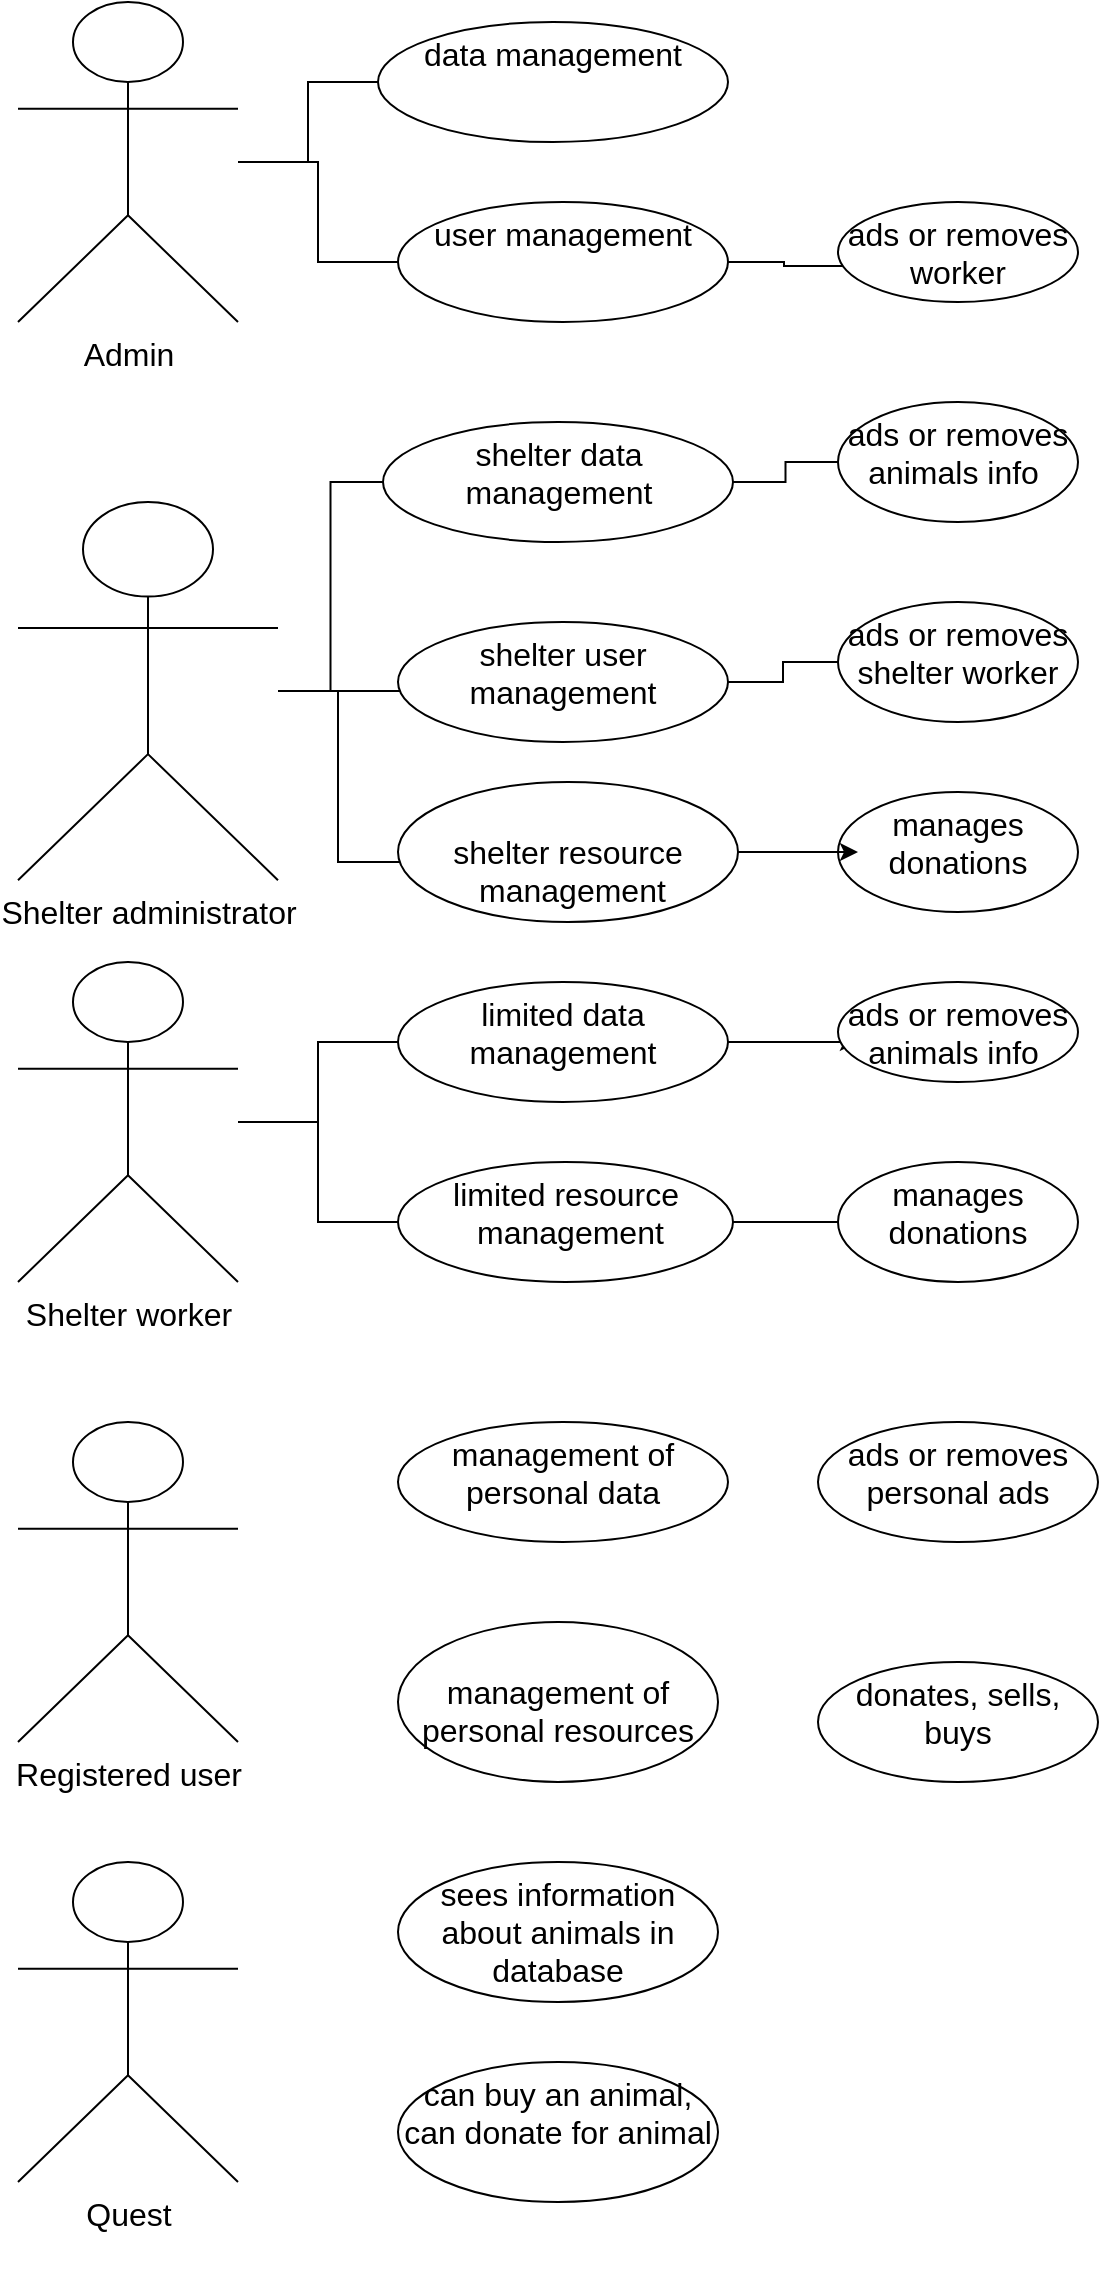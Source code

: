 <mxfile version="16.5.6"><diagram id="dLWq-ed2ubZ0b0Gzz0vY" name="Page-1"><mxGraphModel dx="782" dy="376" grid="1" gridSize="10" guides="1" tooltips="1" connect="1" arrows="1" fold="1" page="1" pageScale="1" pageWidth="850" pageHeight="1100" math="0" shadow="0"><root><mxCell id="0"/><mxCell id="1" parent="0"/><mxCell id="oQK_SOgqM6MYSlq3ba2M-38" style="edgeStyle=orthogonalEdgeStyle;rounded=0;orthogonalLoop=1;jettySize=auto;html=1;entryX=0.057;entryY=0.5;entryDx=0;entryDy=0;entryPerimeter=0;fontSize=16;" edge="1" parent="1" source="oQK_SOgqM6MYSlq3ba2M-1" target="oQK_SOgqM6MYSlq3ba2M-4"><mxGeometry relative="1" as="geometry"/></mxCell><mxCell id="oQK_SOgqM6MYSlq3ba2M-40" style="edgeStyle=orthogonalEdgeStyle;rounded=0;orthogonalLoop=1;jettySize=auto;html=1;fontSize=16;entryX=0.182;entryY=0.5;entryDx=0;entryDy=0;entryPerimeter=0;" edge="1" parent="1" source="oQK_SOgqM6MYSlq3ba2M-1" target="oQK_SOgqM6MYSlq3ba2M-12"><mxGeometry relative="1" as="geometry"/></mxCell><mxCell id="oQK_SOgqM6MYSlq3ba2M-1" value="&lt;font style=&quot;font-size: 16px&quot;&gt;Admin&lt;/font&gt;" style="shape=umlActor;verticalLabelPosition=bottom;verticalAlign=top;html=1;outlineConnect=0;" vertex="1" parent="1"><mxGeometry x="70" y="30" width="110" height="160" as="geometry"/></mxCell><mxCell id="oQK_SOgqM6MYSlq3ba2M-48" style="edgeStyle=orthogonalEdgeStyle;rounded=0;orthogonalLoop=1;jettySize=auto;html=1;entryX=0.121;entryY=0.5;entryDx=0;entryDy=0;entryPerimeter=0;fontSize=16;" edge="1" parent="1" source="oQK_SOgqM6MYSlq3ba2M-2" target="oQK_SOgqM6MYSlq3ba2M-24"><mxGeometry relative="1" as="geometry"/></mxCell><mxCell id="oQK_SOgqM6MYSlq3ba2M-49" style="edgeStyle=orthogonalEdgeStyle;rounded=0;orthogonalLoop=1;jettySize=auto;html=1;entryX=0.119;entryY=0.5;entryDx=0;entryDy=0;entryPerimeter=0;fontSize=16;" edge="1" parent="1" source="oQK_SOgqM6MYSlq3ba2M-2" target="oQK_SOgqM6MYSlq3ba2M-25"><mxGeometry relative="1" as="geometry"/></mxCell><mxCell id="oQK_SOgqM6MYSlq3ba2M-2" value="&lt;font style=&quot;font-size: 16px&quot;&gt;Shelter worker&lt;/font&gt;" style="shape=umlActor;verticalLabelPosition=bottom;verticalAlign=top;html=1;outlineConnect=0;" vertex="1" parent="1"><mxGeometry x="70" y="510" width="110" height="160" as="geometry"/></mxCell><mxCell id="oQK_SOgqM6MYSlq3ba2M-4" value="&lt;font style=&quot;font-size: 16px&quot;&gt;data management&lt;/font&gt;" style="ellipse;whiteSpace=wrap;html=1;verticalAlign=top;" vertex="1" parent="1"><mxGeometry x="250" y="40" width="175" height="60" as="geometry"/></mxCell><mxCell id="oQK_SOgqM6MYSlq3ba2M-42" style="edgeStyle=orthogonalEdgeStyle;rounded=0;orthogonalLoop=1;jettySize=auto;html=1;entryX=0.1;entryY=0.5;entryDx=0;entryDy=0;entryPerimeter=0;fontSize=16;" edge="1" parent="1" source="oQK_SOgqM6MYSlq3ba2M-8" target="oQK_SOgqM6MYSlq3ba2M-20"><mxGeometry relative="1" as="geometry"/></mxCell><mxCell id="oQK_SOgqM6MYSlq3ba2M-44" style="edgeStyle=orthogonalEdgeStyle;rounded=0;orthogonalLoop=1;jettySize=auto;html=1;entryX=0.121;entryY=0.576;entryDx=0;entryDy=0;entryPerimeter=0;fontSize=16;" edge="1" parent="1" source="oQK_SOgqM6MYSlq3ba2M-8" target="oQK_SOgqM6MYSlq3ba2M-21"><mxGeometry relative="1" as="geometry"/></mxCell><mxCell id="oQK_SOgqM6MYSlq3ba2M-46" style="edgeStyle=orthogonalEdgeStyle;rounded=0;orthogonalLoop=1;jettySize=auto;html=1;entryX=0.118;entryY=0.571;entryDx=0;entryDy=0;entryPerimeter=0;fontSize=16;" edge="1" parent="1" source="oQK_SOgqM6MYSlq3ba2M-8" target="oQK_SOgqM6MYSlq3ba2M-33"><mxGeometry relative="1" as="geometry"/></mxCell><mxCell id="oQK_SOgqM6MYSlq3ba2M-8" value="Shelter administrator&lt;br&gt;" style="shape=umlActor;verticalLabelPosition=bottom;verticalAlign=top;html=1;outlineConnect=0;fontSize=16;" vertex="1" parent="1"><mxGeometry x="70" y="280" width="130" height="189.09" as="geometry"/></mxCell><mxCell id="oQK_SOgqM6MYSlq3ba2M-41" style="edgeStyle=orthogonalEdgeStyle;rounded=0;orthogonalLoop=1;jettySize=auto;html=1;entryX=0.25;entryY=0.64;entryDx=0;entryDy=0;entryPerimeter=0;fontSize=16;" edge="1" parent="1" source="oQK_SOgqM6MYSlq3ba2M-12" target="oQK_SOgqM6MYSlq3ba2M-19"><mxGeometry relative="1" as="geometry"><Array as="points"><mxPoint x="453" y="160"/><mxPoint x="453" y="162"/></Array></mxGeometry></mxCell><mxCell id="oQK_SOgqM6MYSlq3ba2M-12" value="&lt;font style=&quot;font-size: 16px&quot;&gt;user management&lt;/font&gt;" style="ellipse;whiteSpace=wrap;html=1;verticalAlign=top;" vertex="1" parent="1"><mxGeometry x="260" y="130" width="165" height="60" as="geometry"/></mxCell><mxCell id="oQK_SOgqM6MYSlq3ba2M-15" value="&lt;font style=&quot;font-size: 16px&quot;&gt;Registered user&lt;/font&gt;" style="shape=umlActor;verticalLabelPosition=bottom;verticalAlign=top;html=1;outlineConnect=0;" vertex="1" parent="1"><mxGeometry x="70" y="740" width="110" height="160" as="geometry"/></mxCell><mxCell id="oQK_SOgqM6MYSlq3ba2M-18" value="&lt;font style=&quot;font-size: 16px&quot;&gt;Quest&lt;br&gt;&lt;br&gt;&lt;/font&gt;" style="shape=umlActor;verticalLabelPosition=bottom;verticalAlign=top;html=1;outlineConnect=0;" vertex="1" parent="1"><mxGeometry x="70" y="960" width="110" height="160" as="geometry"/></mxCell><mxCell id="oQK_SOgqM6MYSlq3ba2M-19" value="&lt;span style=&quot;font-size: 16px&quot;&gt;ads or removes worker&lt;/span&gt;" style="ellipse;whiteSpace=wrap;html=1;verticalAlign=top;" vertex="1" parent="1"><mxGeometry x="480" y="130" width="120" height="50" as="geometry"/></mxCell><mxCell id="oQK_SOgqM6MYSlq3ba2M-43" style="edgeStyle=orthogonalEdgeStyle;rounded=0;orthogonalLoop=1;jettySize=auto;html=1;entryX=0.25;entryY=0.5;entryDx=0;entryDy=0;entryPerimeter=0;fontSize=16;" edge="1" parent="1" source="oQK_SOgqM6MYSlq3ba2M-20" target="oQK_SOgqM6MYSlq3ba2M-35"><mxGeometry relative="1" as="geometry"/></mxCell><mxCell id="oQK_SOgqM6MYSlq3ba2M-20" value="&lt;span style=&quot;font-size: 16px&quot;&gt;shelter data management&lt;/span&gt;" style="ellipse;whiteSpace=wrap;html=1;verticalAlign=top;" vertex="1" parent="1"><mxGeometry x="252.5" y="240" width="175" height="60" as="geometry"/></mxCell><mxCell id="oQK_SOgqM6MYSlq3ba2M-45" style="edgeStyle=orthogonalEdgeStyle;rounded=0;orthogonalLoop=1;jettySize=auto;html=1;entryX=0.333;entryY=0.5;entryDx=0;entryDy=0;entryPerimeter=0;fontSize=16;" edge="1" parent="1" source="oQK_SOgqM6MYSlq3ba2M-21" target="oQK_SOgqM6MYSlq3ba2M-22"><mxGeometry relative="1" as="geometry"/></mxCell><mxCell id="oQK_SOgqM6MYSlq3ba2M-21" value="&lt;span style=&quot;font-size: 16px&quot;&gt;shelter user management&lt;/span&gt;" style="ellipse;whiteSpace=wrap;html=1;verticalAlign=top;" vertex="1" parent="1"><mxGeometry x="260" y="340" width="165" height="60" as="geometry"/></mxCell><mxCell id="oQK_SOgqM6MYSlq3ba2M-22" value="&lt;span style=&quot;font-size: 16px&quot;&gt;ads or removes shelter worker&lt;/span&gt;" style="ellipse;whiteSpace=wrap;html=1;verticalAlign=top;" vertex="1" parent="1"><mxGeometry x="480" y="330" width="120" height="60" as="geometry"/></mxCell><mxCell id="oQK_SOgqM6MYSlq3ba2M-23" value="&lt;span style=&quot;font-size: 16px&quot;&gt;manages donations&lt;/span&gt;" style="ellipse;whiteSpace=wrap;html=1;verticalAlign=top;" vertex="1" parent="1"><mxGeometry x="480" y="425" width="120" height="60" as="geometry"/></mxCell><mxCell id="oQK_SOgqM6MYSlq3ba2M-50" style="edgeStyle=orthogonalEdgeStyle;rounded=0;orthogonalLoop=1;jettySize=auto;html=1;entryX=0.083;entryY=0.6;entryDx=0;entryDy=0;entryPerimeter=0;fontSize=16;" edge="1" parent="1" source="oQK_SOgqM6MYSlq3ba2M-24" target="oQK_SOgqM6MYSlq3ba2M-36"><mxGeometry relative="1" as="geometry"/></mxCell><mxCell id="oQK_SOgqM6MYSlq3ba2M-24" value="&lt;span style=&quot;font-size: 16px&quot;&gt;limited data management&lt;/span&gt;" style="ellipse;whiteSpace=wrap;html=1;verticalAlign=top;" vertex="1" parent="1"><mxGeometry x="260" y="520" width="165" height="60" as="geometry"/></mxCell><mxCell id="oQK_SOgqM6MYSlq3ba2M-51" style="edgeStyle=orthogonalEdgeStyle;rounded=0;orthogonalLoop=1;jettySize=auto;html=1;entryX=0.083;entryY=0.5;entryDx=0;entryDy=0;entryPerimeter=0;fontSize=16;" edge="1" parent="1" source="oQK_SOgqM6MYSlq3ba2M-25" target="oQK_SOgqM6MYSlq3ba2M-37"><mxGeometry relative="1" as="geometry"/></mxCell><mxCell id="oQK_SOgqM6MYSlq3ba2M-25" value="&lt;span style=&quot;font-size: 16px&quot;&gt;limited resource&lt;br&gt;&amp;nbsp;management&lt;/span&gt;" style="ellipse;whiteSpace=wrap;html=1;verticalAlign=top;" vertex="1" parent="1"><mxGeometry x="260" y="610" width="167.5" height="60" as="geometry"/></mxCell><mxCell id="oQK_SOgqM6MYSlq3ba2M-27" value="&lt;span style=&quot;font-size: 16px&quot;&gt;management of personal data&lt;/span&gt;" style="ellipse;whiteSpace=wrap;html=1;verticalAlign=top;" vertex="1" parent="1"><mxGeometry x="260" y="740" width="165" height="60" as="geometry"/></mxCell><mxCell id="oQK_SOgqM6MYSlq3ba2M-28" value="&lt;span style=&quot;font-size: 16px&quot;&gt;&amp;nbsp;&lt;br&gt;management of personal resources&lt;/span&gt;" style="ellipse;whiteSpace=wrap;html=1;verticalAlign=top;" vertex="1" parent="1"><mxGeometry x="260" y="840" width="160" height="80" as="geometry"/></mxCell><mxCell id="oQK_SOgqM6MYSlq3ba2M-29" value="&lt;span style=&quot;font-size: 16px&quot;&gt;ads or removes personal ads&lt;/span&gt;" style="ellipse;whiteSpace=wrap;html=1;verticalAlign=top;" vertex="1" parent="1"><mxGeometry x="470" y="740" width="140" height="60" as="geometry"/></mxCell><mxCell id="oQK_SOgqM6MYSlq3ba2M-30" value="&lt;span style=&quot;font-size: 16px&quot;&gt;donates, sells, buys&lt;/span&gt;" style="ellipse;whiteSpace=wrap;html=1;verticalAlign=top;" vertex="1" parent="1"><mxGeometry x="470" y="860" width="140" height="60" as="geometry"/></mxCell><mxCell id="oQK_SOgqM6MYSlq3ba2M-31" value="&lt;font style=&quot;font-size: 16px&quot;&gt;sees information about animals in database&lt;/font&gt;" style="ellipse;whiteSpace=wrap;html=1;verticalAlign=top;" vertex="1" parent="1"><mxGeometry x="260" y="960" width="160" height="70" as="geometry"/></mxCell><mxCell id="oQK_SOgqM6MYSlq3ba2M-32" value="&lt;span style=&quot;font-size: 16px&quot;&gt;can buy an animal, can donate for animal&lt;br&gt;&lt;br&gt;&lt;/span&gt;" style="ellipse;whiteSpace=wrap;html=1;verticalAlign=top;" vertex="1" parent="1"><mxGeometry x="260" y="1060" width="160" height="70" as="geometry"/></mxCell><mxCell id="oQK_SOgqM6MYSlq3ba2M-47" style="edgeStyle=orthogonalEdgeStyle;rounded=0;orthogonalLoop=1;jettySize=auto;html=1;fontSize=16;" edge="1" parent="1" source="oQK_SOgqM6MYSlq3ba2M-33"><mxGeometry relative="1" as="geometry"><mxPoint x="490" y="455" as="targetPoint"/></mxGeometry></mxCell><mxCell id="oQK_SOgqM6MYSlq3ba2M-33" value="&lt;span style=&quot;font-size: 16px&quot;&gt;&lt;br&gt;shelter resource&lt;br&gt;&amp;nbsp;management&lt;/span&gt;" style="ellipse;whiteSpace=wrap;html=1;verticalAlign=top;" vertex="1" parent="1"><mxGeometry x="260" y="420" width="170" height="70" as="geometry"/></mxCell><mxCell id="oQK_SOgqM6MYSlq3ba2M-35" value="&lt;span style=&quot;font-size: 16px&quot;&gt;ads or removes animals info&amp;nbsp;&lt;/span&gt;" style="ellipse;whiteSpace=wrap;html=1;verticalAlign=top;" vertex="1" parent="1"><mxGeometry x="480" y="230" width="120" height="60" as="geometry"/></mxCell><mxCell id="oQK_SOgqM6MYSlq3ba2M-36" value="&lt;span style=&quot;font-size: 16px&quot;&gt;ads or removes animals info&amp;nbsp;&lt;/span&gt;" style="ellipse;whiteSpace=wrap;html=1;verticalAlign=top;" vertex="1" parent="1"><mxGeometry x="480" y="520" width="120" height="50" as="geometry"/></mxCell><mxCell id="oQK_SOgqM6MYSlq3ba2M-37" value="&lt;span style=&quot;font-size: 16px&quot;&gt;manages donations&lt;/span&gt;" style="ellipse;whiteSpace=wrap;html=1;verticalAlign=top;" vertex="1" parent="1"><mxGeometry x="480" y="610" width="120" height="60" as="geometry"/></mxCell></root></mxGraphModel></diagram></mxfile>